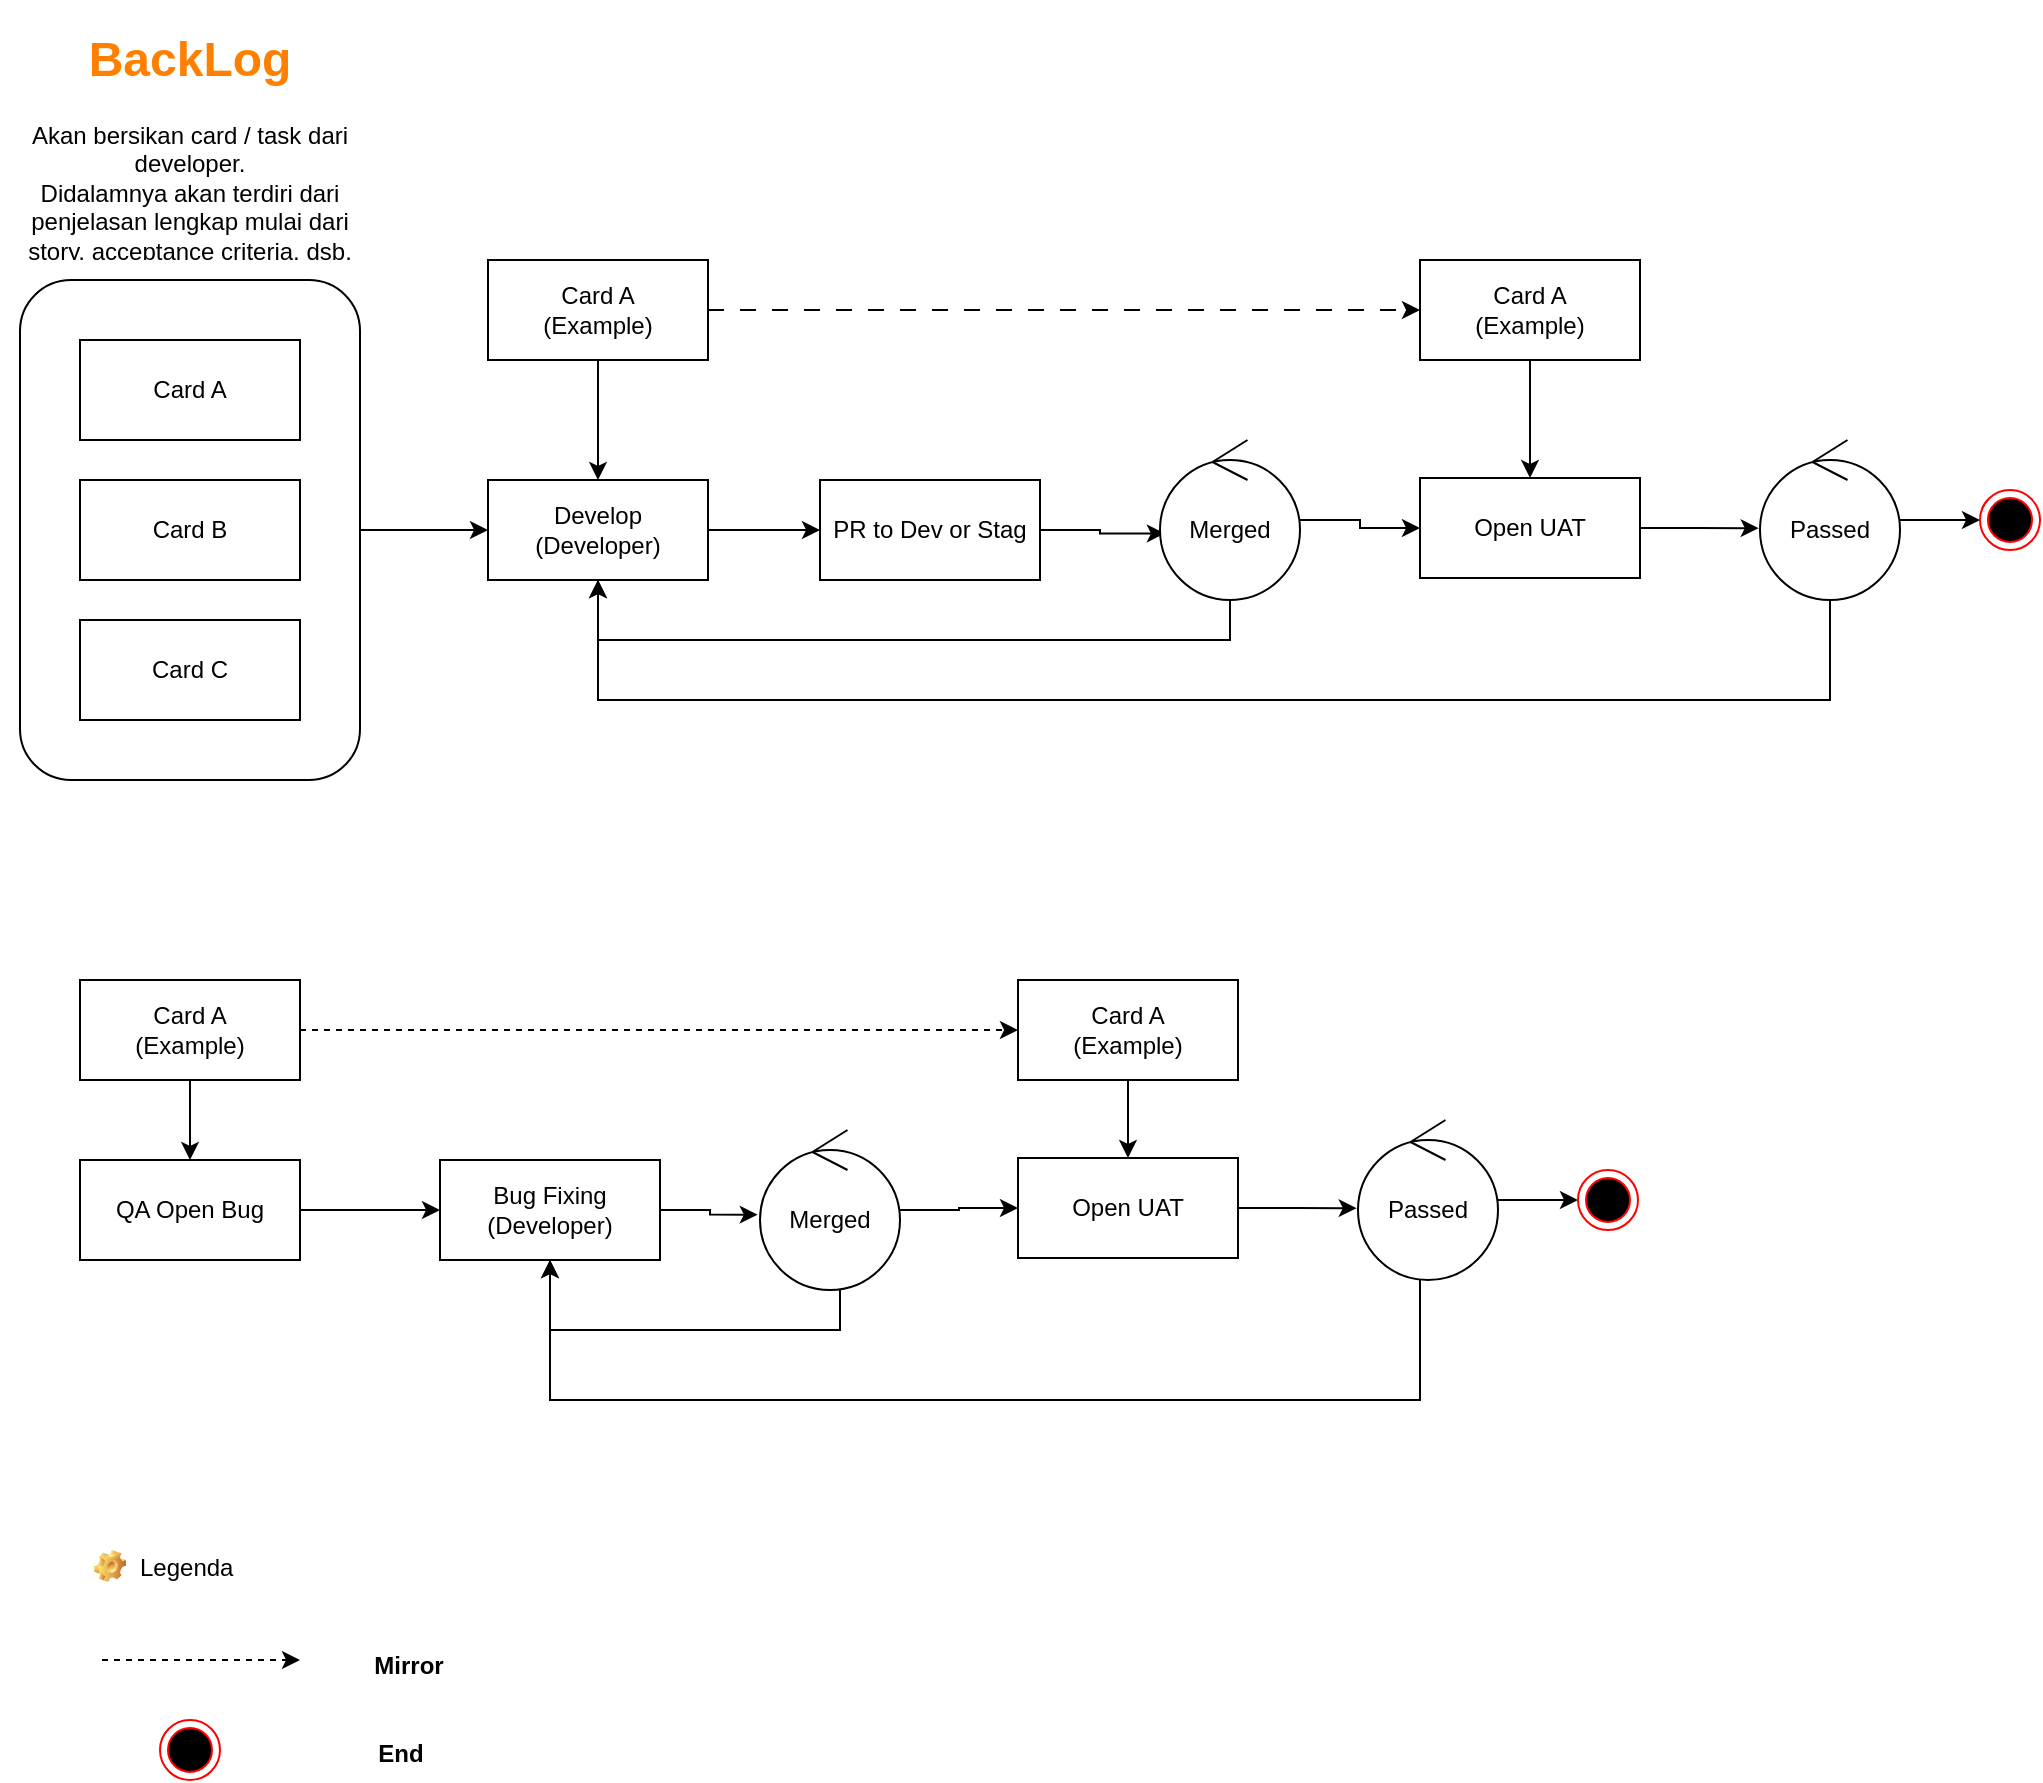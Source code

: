 <mxfile version="21.6.6" type="github">
  <diagram name="Halaman-1" id="H7o3byEryEpKC2Y2fOsI">
    <mxGraphModel dx="1272" dy="727" grid="1" gridSize="10" guides="1" tooltips="1" connect="1" arrows="1" fold="1" page="1" pageScale="1" pageWidth="827" pageHeight="1169" math="0" shadow="0">
      <root>
        <mxCell id="0" />
        <mxCell id="1" parent="0" />
        <mxCell id="PSIRUJg-33KXl1VF2by2-10" style="edgeStyle=orthogonalEdgeStyle;rounded=0;orthogonalLoop=1;jettySize=auto;html=1;entryX=0;entryY=0.5;entryDx=0;entryDy=0;" edge="1" parent="1" source="PSIRUJg-33KXl1VF2by2-4" target="PSIRUJg-33KXl1VF2by2-7">
          <mxGeometry relative="1" as="geometry" />
        </mxCell>
        <mxCell id="PSIRUJg-33KXl1VF2by2-4" value="" style="rounded=1;whiteSpace=wrap;html=1;" vertex="1" parent="1">
          <mxGeometry x="70" y="200" width="170" height="250" as="geometry" />
        </mxCell>
        <mxCell id="PSIRUJg-33KXl1VF2by2-1" value="Card A" style="html=1;whiteSpace=wrap;" vertex="1" parent="1">
          <mxGeometry x="100" y="230" width="110" height="50" as="geometry" />
        </mxCell>
        <mxCell id="PSIRUJg-33KXl1VF2by2-2" value="Card B" style="html=1;whiteSpace=wrap;" vertex="1" parent="1">
          <mxGeometry x="100" y="300" width="110" height="50" as="geometry" />
        </mxCell>
        <mxCell id="PSIRUJg-33KXl1VF2by2-3" value="Card C" style="html=1;whiteSpace=wrap;" vertex="1" parent="1">
          <mxGeometry x="100" y="370" width="110" height="50" as="geometry" />
        </mxCell>
        <mxCell id="PSIRUJg-33KXl1VF2by2-6" value="&lt;h1 align=&quot;center&quot;&gt;&lt;font color=&quot;#ff8000&quot;&gt;BackLog&lt;/font&gt;&lt;/h1&gt;&lt;p align=&quot;center&quot;&gt;Akan bersikan card / task dari developer.&lt;br&gt;Didalamnya akan terdiri dari penjelasan lengkap mulai dari story, acceptance criteria, dsb.&lt;br&gt;&lt;/p&gt;" style="text;html=1;strokeColor=none;fillColor=none;spacing=5;spacingTop=-20;whiteSpace=wrap;overflow=hidden;rounded=0;align=center;" vertex="1" parent="1">
          <mxGeometry x="60" y="70" width="190" height="120" as="geometry" />
        </mxCell>
        <mxCell id="PSIRUJg-33KXl1VF2by2-12" style="edgeStyle=orthogonalEdgeStyle;rounded=0;orthogonalLoop=1;jettySize=auto;html=1;" edge="1" parent="1" source="PSIRUJg-33KXl1VF2by2-7" target="PSIRUJg-33KXl1VF2by2-11">
          <mxGeometry relative="1" as="geometry" />
        </mxCell>
        <mxCell id="PSIRUJg-33KXl1VF2by2-7" value="Develop&lt;br&gt;(Developer)" style="html=1;whiteSpace=wrap;" vertex="1" parent="1">
          <mxGeometry x="304" y="300" width="110" height="50" as="geometry" />
        </mxCell>
        <mxCell id="PSIRUJg-33KXl1VF2by2-9" style="edgeStyle=orthogonalEdgeStyle;rounded=0;orthogonalLoop=1;jettySize=auto;html=1;entryX=0.5;entryY=0;entryDx=0;entryDy=0;" edge="1" parent="1" source="PSIRUJg-33KXl1VF2by2-8" target="PSIRUJg-33KXl1VF2by2-7">
          <mxGeometry relative="1" as="geometry" />
        </mxCell>
        <mxCell id="PSIRUJg-33KXl1VF2by2-18" style="edgeStyle=orthogonalEdgeStyle;rounded=0;orthogonalLoop=1;jettySize=auto;html=1;entryX=0;entryY=0.5;entryDx=0;entryDy=0;dashed=1;dashPattern=8 8;" edge="1" parent="1" source="PSIRUJg-33KXl1VF2by2-8" target="PSIRUJg-33KXl1VF2by2-17">
          <mxGeometry relative="1" as="geometry" />
        </mxCell>
        <mxCell id="PSIRUJg-33KXl1VF2by2-8" value="Card A&lt;br&gt;(Example)" style="html=1;whiteSpace=wrap;" vertex="1" parent="1">
          <mxGeometry x="304" y="190" width="110" height="50" as="geometry" />
        </mxCell>
        <mxCell id="PSIRUJg-33KXl1VF2by2-15" style="edgeStyle=orthogonalEdgeStyle;rounded=0;orthogonalLoop=1;jettySize=auto;html=1;entryX=0.035;entryY=0.584;entryDx=0;entryDy=0;entryPerimeter=0;" edge="1" parent="1" source="PSIRUJg-33KXl1VF2by2-11" target="PSIRUJg-33KXl1VF2by2-13">
          <mxGeometry relative="1" as="geometry" />
        </mxCell>
        <mxCell id="PSIRUJg-33KXl1VF2by2-11" value="PR to Dev or Stag" style="html=1;whiteSpace=wrap;" vertex="1" parent="1">
          <mxGeometry x="470" y="300" width="110" height="50" as="geometry" />
        </mxCell>
        <mxCell id="PSIRUJg-33KXl1VF2by2-14" style="edgeStyle=orthogonalEdgeStyle;rounded=0;orthogonalLoop=1;jettySize=auto;html=1;entryX=0.5;entryY=1;entryDx=0;entryDy=0;" edge="1" parent="1" source="PSIRUJg-33KXl1VF2by2-13" target="PSIRUJg-33KXl1VF2by2-7">
          <mxGeometry relative="1" as="geometry">
            <Array as="points">
              <mxPoint x="675" y="380" />
              <mxPoint x="359" y="380" />
            </Array>
          </mxGeometry>
        </mxCell>
        <mxCell id="PSIRUJg-33KXl1VF2by2-20" style="edgeStyle=orthogonalEdgeStyle;rounded=0;orthogonalLoop=1;jettySize=auto;html=1;entryX=0;entryY=0.5;entryDx=0;entryDy=0;" edge="1" parent="1" source="PSIRUJg-33KXl1VF2by2-13" target="PSIRUJg-33KXl1VF2by2-16">
          <mxGeometry relative="1" as="geometry" />
        </mxCell>
        <mxCell id="PSIRUJg-33KXl1VF2by2-13" value="Merged" style="ellipse;shape=umlControl;whiteSpace=wrap;html=1;" vertex="1" parent="1">
          <mxGeometry x="640" y="280" width="70" height="80" as="geometry" />
        </mxCell>
        <mxCell id="PSIRUJg-33KXl1VF2by2-22" style="edgeStyle=orthogonalEdgeStyle;rounded=0;orthogonalLoop=1;jettySize=auto;html=1;entryX=-0.009;entryY=0.551;entryDx=0;entryDy=0;entryPerimeter=0;" edge="1" parent="1" source="PSIRUJg-33KXl1VF2by2-16" target="PSIRUJg-33KXl1VF2by2-21">
          <mxGeometry relative="1" as="geometry" />
        </mxCell>
        <mxCell id="PSIRUJg-33KXl1VF2by2-16" value="Open UAT" style="html=1;whiteSpace=wrap;" vertex="1" parent="1">
          <mxGeometry x="770" y="299" width="110" height="50" as="geometry" />
        </mxCell>
        <mxCell id="PSIRUJg-33KXl1VF2by2-19" style="edgeStyle=orthogonalEdgeStyle;rounded=0;orthogonalLoop=1;jettySize=auto;html=1;entryX=0.5;entryY=0;entryDx=0;entryDy=0;" edge="1" parent="1" source="PSIRUJg-33KXl1VF2by2-17" target="PSIRUJg-33KXl1VF2by2-16">
          <mxGeometry relative="1" as="geometry" />
        </mxCell>
        <mxCell id="PSIRUJg-33KXl1VF2by2-17" value="Card A&lt;br&gt;(Example)" style="html=1;whiteSpace=wrap;" vertex="1" parent="1">
          <mxGeometry x="770" y="190" width="110" height="50" as="geometry" />
        </mxCell>
        <mxCell id="PSIRUJg-33KXl1VF2by2-24" style="edgeStyle=orthogonalEdgeStyle;rounded=0;orthogonalLoop=1;jettySize=auto;html=1;entryX=0.5;entryY=1;entryDx=0;entryDy=0;" edge="1" parent="1" source="PSIRUJg-33KXl1VF2by2-21" target="PSIRUJg-33KXl1VF2by2-7">
          <mxGeometry relative="1" as="geometry">
            <Array as="points">
              <mxPoint x="975" y="410" />
              <mxPoint x="359" y="410" />
            </Array>
          </mxGeometry>
        </mxCell>
        <mxCell id="PSIRUJg-33KXl1VF2by2-27" style="edgeStyle=orthogonalEdgeStyle;rounded=0;orthogonalLoop=1;jettySize=auto;html=1;entryX=0;entryY=0.5;entryDx=0;entryDy=0;" edge="1" parent="1" source="PSIRUJg-33KXl1VF2by2-21" target="PSIRUJg-33KXl1VF2by2-25">
          <mxGeometry relative="1" as="geometry" />
        </mxCell>
        <mxCell id="PSIRUJg-33KXl1VF2by2-21" value="Passed" style="ellipse;shape=umlControl;whiteSpace=wrap;html=1;" vertex="1" parent="1">
          <mxGeometry x="940" y="280" width="70" height="80" as="geometry" />
        </mxCell>
        <mxCell id="PSIRUJg-33KXl1VF2by2-25" value="" style="ellipse;html=1;shape=endState;fillColor=#000000;strokeColor=#ff0000;" vertex="1" parent="1">
          <mxGeometry x="1050" y="305" width="30" height="30" as="geometry" />
        </mxCell>
        <mxCell id="PSIRUJg-33KXl1VF2by2-32" style="edgeStyle=orthogonalEdgeStyle;rounded=0;orthogonalLoop=1;jettySize=auto;html=1;entryX=0;entryY=0.5;entryDx=0;entryDy=0;" edge="1" parent="1" source="PSIRUJg-33KXl1VF2by2-28" target="PSIRUJg-33KXl1VF2by2-31">
          <mxGeometry relative="1" as="geometry" />
        </mxCell>
        <mxCell id="PSIRUJg-33KXl1VF2by2-28" value="QA Open Bug" style="html=1;whiteSpace=wrap;" vertex="1" parent="1">
          <mxGeometry x="100" y="640" width="110" height="50" as="geometry" />
        </mxCell>
        <mxCell id="PSIRUJg-33KXl1VF2by2-30" style="edgeStyle=orthogonalEdgeStyle;rounded=0;orthogonalLoop=1;jettySize=auto;html=1;entryX=0.5;entryY=0;entryDx=0;entryDy=0;" edge="1" parent="1" source="PSIRUJg-33KXl1VF2by2-29" target="PSIRUJg-33KXl1VF2by2-28">
          <mxGeometry relative="1" as="geometry" />
        </mxCell>
        <mxCell id="PSIRUJg-33KXl1VF2by2-63" style="edgeStyle=orthogonalEdgeStyle;rounded=0;orthogonalLoop=1;jettySize=auto;html=1;dashed=1;" edge="1" parent="1" source="PSIRUJg-33KXl1VF2by2-29" target="PSIRUJg-33KXl1VF2by2-54">
          <mxGeometry relative="1" as="geometry" />
        </mxCell>
        <mxCell id="PSIRUJg-33KXl1VF2by2-29" value="Card A&lt;br&gt;(Example)" style="html=1;whiteSpace=wrap;" vertex="1" parent="1">
          <mxGeometry x="100" y="550" width="110" height="50" as="geometry" />
        </mxCell>
        <mxCell id="PSIRUJg-33KXl1VF2by2-60" style="edgeStyle=orthogonalEdgeStyle;rounded=0;orthogonalLoop=1;jettySize=auto;html=1;entryX=-0.016;entryY=0.529;entryDx=0;entryDy=0;entryPerimeter=0;" edge="1" parent="1" source="PSIRUJg-33KXl1VF2by2-31" target="PSIRUJg-33KXl1VF2by2-59">
          <mxGeometry relative="1" as="geometry" />
        </mxCell>
        <mxCell id="PSIRUJg-33KXl1VF2by2-31" value="Bug Fixing&lt;br&gt;(Developer)" style="html=1;whiteSpace=wrap;" vertex="1" parent="1">
          <mxGeometry x="280" y="640" width="110" height="50" as="geometry" />
        </mxCell>
        <mxCell id="PSIRUJg-33KXl1VF2by2-51" style="edgeStyle=orthogonalEdgeStyle;rounded=0;orthogonalLoop=1;jettySize=auto;html=1;entryX=-0.009;entryY=0.551;entryDx=0;entryDy=0;entryPerimeter=0;" edge="1" parent="1" source="PSIRUJg-33KXl1VF2by2-52" target="PSIRUJg-33KXl1VF2by2-56">
          <mxGeometry relative="1" as="geometry" />
        </mxCell>
        <mxCell id="PSIRUJg-33KXl1VF2by2-52" value="Open UAT" style="html=1;whiteSpace=wrap;" vertex="1" parent="1">
          <mxGeometry x="569" y="639" width="110" height="50" as="geometry" />
        </mxCell>
        <mxCell id="PSIRUJg-33KXl1VF2by2-53" style="edgeStyle=orthogonalEdgeStyle;rounded=0;orthogonalLoop=1;jettySize=auto;html=1;entryX=0.5;entryY=0;entryDx=0;entryDy=0;" edge="1" parent="1" source="PSIRUJg-33KXl1VF2by2-54" target="PSIRUJg-33KXl1VF2by2-52">
          <mxGeometry relative="1" as="geometry" />
        </mxCell>
        <mxCell id="PSIRUJg-33KXl1VF2by2-54" value="Card A&lt;br&gt;(Example)" style="html=1;whiteSpace=wrap;" vertex="1" parent="1">
          <mxGeometry x="569" y="550" width="110" height="50" as="geometry" />
        </mxCell>
        <mxCell id="PSIRUJg-33KXl1VF2by2-55" style="edgeStyle=orthogonalEdgeStyle;rounded=0;orthogonalLoop=1;jettySize=auto;html=1;entryX=0;entryY=0.5;entryDx=0;entryDy=0;" edge="1" parent="1" source="PSIRUJg-33KXl1VF2by2-56" target="PSIRUJg-33KXl1VF2by2-57">
          <mxGeometry relative="1" as="geometry" />
        </mxCell>
        <mxCell id="PSIRUJg-33KXl1VF2by2-65" style="edgeStyle=orthogonalEdgeStyle;rounded=0;orthogonalLoop=1;jettySize=auto;html=1;entryX=0.5;entryY=1;entryDx=0;entryDy=0;" edge="1" parent="1" source="PSIRUJg-33KXl1VF2by2-56" target="PSIRUJg-33KXl1VF2by2-31">
          <mxGeometry relative="1" as="geometry">
            <Array as="points">
              <mxPoint x="770" y="760" />
              <mxPoint x="335" y="760" />
            </Array>
          </mxGeometry>
        </mxCell>
        <mxCell id="PSIRUJg-33KXl1VF2by2-56" value="Passed" style="ellipse;shape=umlControl;whiteSpace=wrap;html=1;" vertex="1" parent="1">
          <mxGeometry x="739" y="620" width="70" height="80" as="geometry" />
        </mxCell>
        <mxCell id="PSIRUJg-33KXl1VF2by2-57" value="" style="ellipse;html=1;shape=endState;fillColor=#000000;strokeColor=#ff0000;" vertex="1" parent="1">
          <mxGeometry x="849" y="645" width="30" height="30" as="geometry" />
        </mxCell>
        <mxCell id="PSIRUJg-33KXl1VF2by2-61" style="edgeStyle=orthogonalEdgeStyle;rounded=0;orthogonalLoop=1;jettySize=auto;html=1;entryX=0;entryY=0.5;entryDx=0;entryDy=0;" edge="1" parent="1" source="PSIRUJg-33KXl1VF2by2-59" target="PSIRUJg-33KXl1VF2by2-52">
          <mxGeometry relative="1" as="geometry" />
        </mxCell>
        <mxCell id="PSIRUJg-33KXl1VF2by2-64" style="edgeStyle=orthogonalEdgeStyle;rounded=0;orthogonalLoop=1;jettySize=auto;html=1;entryX=0.5;entryY=1;entryDx=0;entryDy=0;" edge="1" parent="1" source="PSIRUJg-33KXl1VF2by2-59" target="PSIRUJg-33KXl1VF2by2-31">
          <mxGeometry relative="1" as="geometry">
            <Array as="points">
              <mxPoint x="480" y="725" />
              <mxPoint x="335" y="725" />
            </Array>
          </mxGeometry>
        </mxCell>
        <mxCell id="PSIRUJg-33KXl1VF2by2-59" value="Merged" style="ellipse;shape=umlControl;whiteSpace=wrap;html=1;" vertex="1" parent="1">
          <mxGeometry x="440" y="625" width="70" height="80" as="geometry" />
        </mxCell>
        <mxCell id="PSIRUJg-33KXl1VF2by2-67" value="Legenda" style="label;fontStyle=0;strokeColor=none;fillColor=none;align=left;verticalAlign=top;overflow=hidden;spacingLeft=28;spacingRight=4;rotatable=0;points=[[0,0.5],[1,0.5]];portConstraint=eastwest;imageWidth=16;imageHeight=16;whiteSpace=wrap;html=1;image=img/clipart/Gear_128x128.png" vertex="1" parent="1">
          <mxGeometry x="100" y="830" width="120" height="26" as="geometry" />
        </mxCell>
        <mxCell id="PSIRUJg-33KXl1VF2by2-68" style="edgeStyle=orthogonalEdgeStyle;rounded=0;orthogonalLoop=1;jettySize=auto;html=1;dashed=1;" edge="1" parent="1">
          <mxGeometry relative="1" as="geometry">
            <mxPoint x="111" y="890" as="sourcePoint" />
            <mxPoint x="210" y="890" as="targetPoint" />
          </mxGeometry>
        </mxCell>
        <mxCell id="PSIRUJg-33KXl1VF2by2-69" value="Mirror" style="text;align=center;fontStyle=1;verticalAlign=middle;spacingLeft=3;spacingRight=3;strokeColor=none;rotatable=0;points=[[0,0.5],[1,0.5]];portConstraint=eastwest;html=1;" vertex="1" parent="1">
          <mxGeometry x="224" y="880" width="80" height="26" as="geometry" />
        </mxCell>
        <mxCell id="PSIRUJg-33KXl1VF2by2-70" value="" style="ellipse;html=1;shape=endState;fillColor=#000000;strokeColor=#ff0000;" vertex="1" parent="1">
          <mxGeometry x="140" y="920" width="30" height="30" as="geometry" />
        </mxCell>
        <mxCell id="PSIRUJg-33KXl1VF2by2-71" value="End" style="text;align=center;fontStyle=1;verticalAlign=middle;spacingLeft=3;spacingRight=3;strokeColor=none;rotatable=0;points=[[0,0.5],[1,0.5]];portConstraint=eastwest;html=1;" vertex="1" parent="1">
          <mxGeometry x="220" y="924" width="80" height="26" as="geometry" />
        </mxCell>
      </root>
    </mxGraphModel>
  </diagram>
</mxfile>
